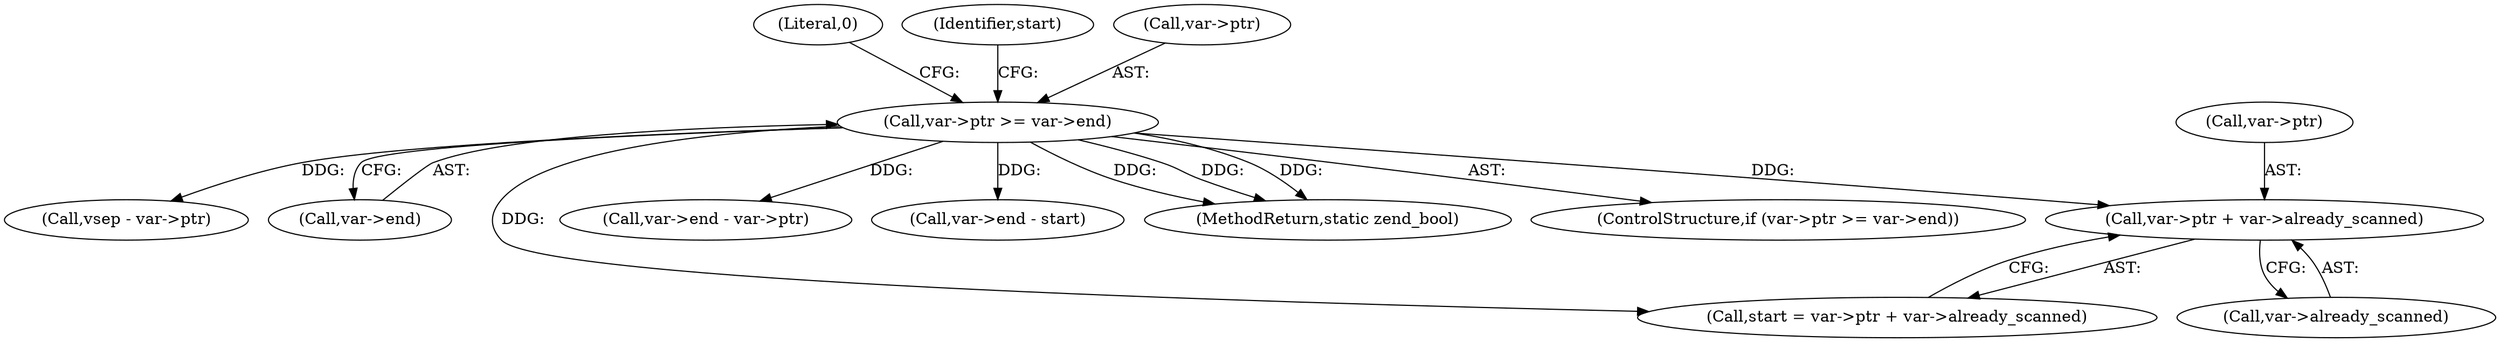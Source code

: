 digraph "0_php-src_0f8cf3b8497dc45c010c44ed9e96518e11e19fc3@API" {
"1000128" [label="(Call,var->ptr + var->already_scanned)"];
"1000116" [label="(Call,var->ptr >= var->end)"];
"1000128" [label="(Call,var->ptr + var->already_scanned)"];
"1000180" [label="(Call,vsep - var->ptr)"];
"1000125" [label="(Literal,0)"];
"1000127" [label="(Identifier,start)"];
"1000120" [label="(Call,var->end)"];
"1000116" [label="(Call,var->ptr >= var->end)"];
"1000129" [label="(Call,var->ptr)"];
"1000126" [label="(Call,start = var->ptr + var->already_scanned)"];
"1000157" [label="(Call,var->end - var->ptr)"];
"1000140" [label="(Call,var->end - start)"];
"1000132" [label="(Call,var->already_scanned)"];
"1000117" [label="(Call,var->ptr)"];
"1000259" [label="(MethodReturn,static zend_bool)"];
"1000115" [label="(ControlStructure,if (var->ptr >= var->end))"];
"1000128" -> "1000126"  [label="AST: "];
"1000128" -> "1000132"  [label="CFG: "];
"1000129" -> "1000128"  [label="AST: "];
"1000132" -> "1000128"  [label="AST: "];
"1000126" -> "1000128"  [label="CFG: "];
"1000116" -> "1000128"  [label="DDG: "];
"1000116" -> "1000115"  [label="AST: "];
"1000116" -> "1000120"  [label="CFG: "];
"1000117" -> "1000116"  [label="AST: "];
"1000120" -> "1000116"  [label="AST: "];
"1000125" -> "1000116"  [label="CFG: "];
"1000127" -> "1000116"  [label="CFG: "];
"1000116" -> "1000259"  [label="DDG: "];
"1000116" -> "1000259"  [label="DDG: "];
"1000116" -> "1000259"  [label="DDG: "];
"1000116" -> "1000126"  [label="DDG: "];
"1000116" -> "1000140"  [label="DDG: "];
"1000116" -> "1000157"  [label="DDG: "];
"1000116" -> "1000180"  [label="DDG: "];
}
